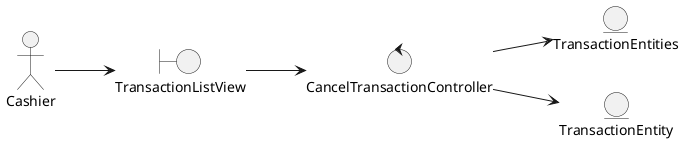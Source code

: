 @startuml
left to right direction

actor Cashier

boundary TransactionListView

control CancelTransactionController

entity TransactionEntities
entity TransactionEntity


'--- Actor relations ---
Cashier --> TransactionListView

'--- Views relations ---
TransactionListView --> CancelTransactionController

'--- Controllers relations ---
CancelTransactionController --> TransactionEntities
CancelTransactionController --> TransactionEntity

'--- Entity relations ---
@enduml